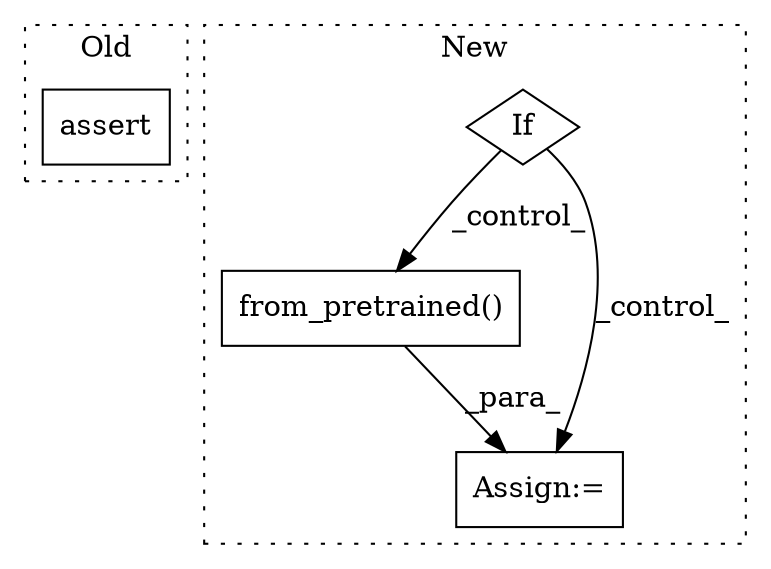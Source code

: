 digraph G {
subgraph cluster0 {
1 [label="assert" a="65" s="927" l="7" shape="box"];
label = "Old";
style="dotted";
}
subgraph cluster1 {
2 [label="from_pretrained()" a="75" s="832,892" l="42,48" shape="box"];
3 [label="Assign:=" a="68" s="829" l="3" shape="box"];
4 [label="If" a="96" s="796" l="3" shape="diamond"];
label = "New";
style="dotted";
}
2 -> 3 [label="_para_"];
4 -> 3 [label="_control_"];
4 -> 2 [label="_control_"];
}